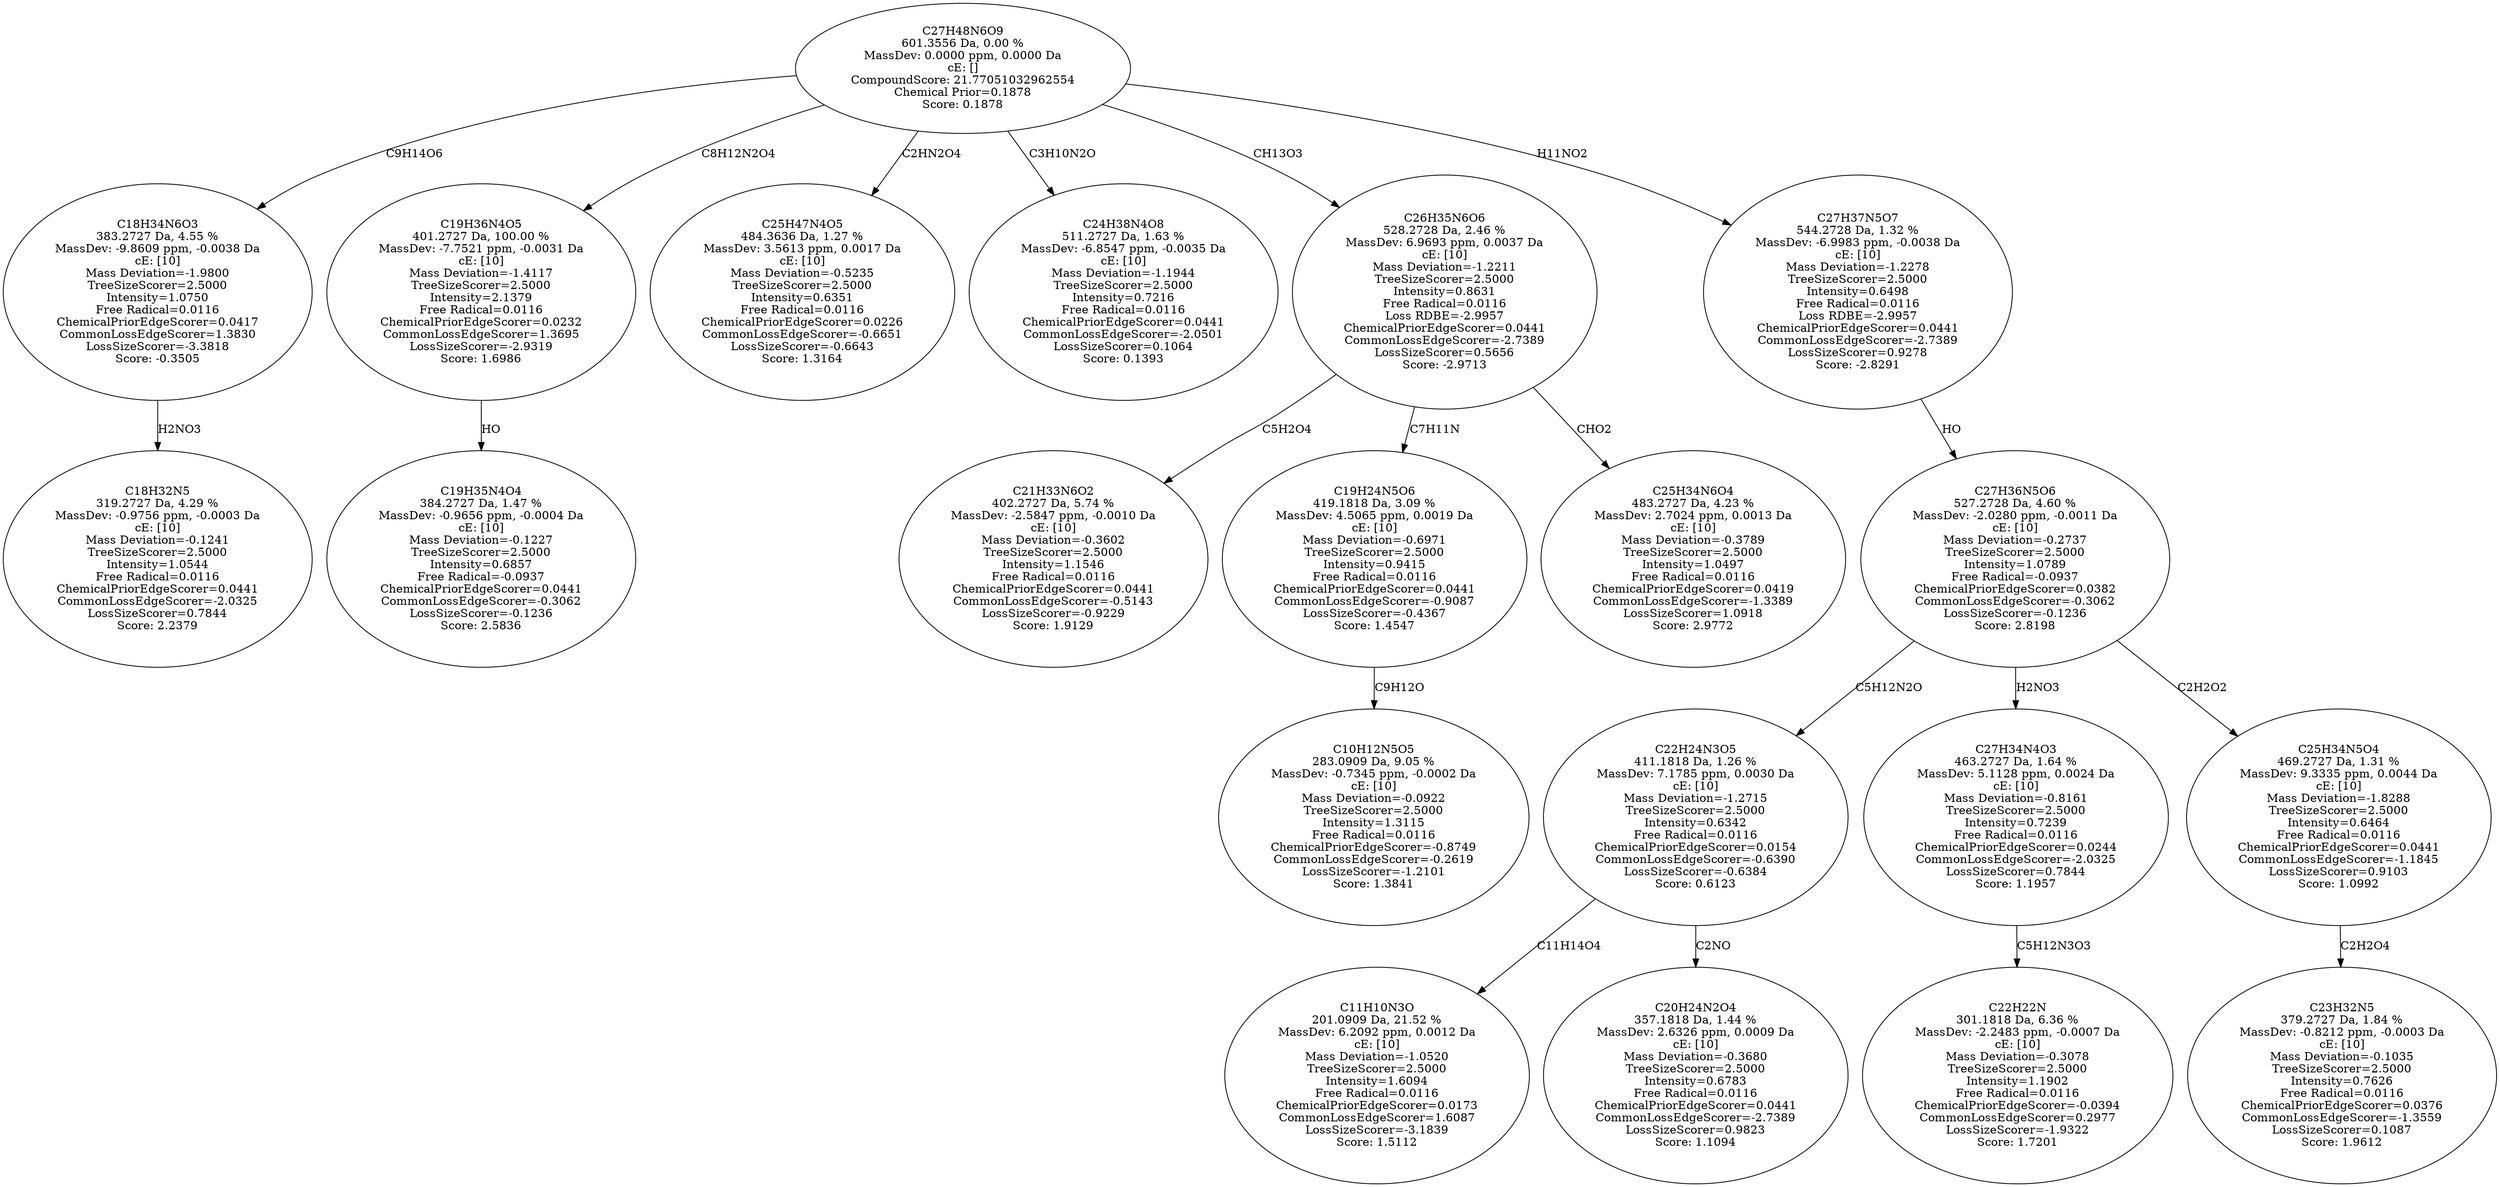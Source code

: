 strict digraph {
v1 [label="C18H32N5\n319.2727 Da, 4.29 %\nMassDev: -0.9756 ppm, -0.0003 Da\ncE: [10]\nMass Deviation=-0.1241\nTreeSizeScorer=2.5000\nIntensity=1.0544\nFree Radical=0.0116\nChemicalPriorEdgeScorer=0.0441\nCommonLossEdgeScorer=-2.0325\nLossSizeScorer=0.7844\nScore: 2.2379"];
v2 [label="C18H34N6O3\n383.2727 Da, 4.55 %\nMassDev: -9.8609 ppm, -0.0038 Da\ncE: [10]\nMass Deviation=-1.9800\nTreeSizeScorer=2.5000\nIntensity=1.0750\nFree Radical=0.0116\nChemicalPriorEdgeScorer=0.0417\nCommonLossEdgeScorer=1.3830\nLossSizeScorer=-3.3818\nScore: -0.3505"];
v3 [label="C19H35N4O4\n384.2727 Da, 1.47 %\nMassDev: -0.9656 ppm, -0.0004 Da\ncE: [10]\nMass Deviation=-0.1227\nTreeSizeScorer=2.5000\nIntensity=0.6857\nFree Radical=-0.0937\nChemicalPriorEdgeScorer=0.0441\nCommonLossEdgeScorer=-0.3062\nLossSizeScorer=-0.1236\nScore: 2.5836"];
v4 [label="C19H36N4O5\n401.2727 Da, 100.00 %\nMassDev: -7.7521 ppm, -0.0031 Da\ncE: [10]\nMass Deviation=-1.4117\nTreeSizeScorer=2.5000\nIntensity=2.1379\nFree Radical=0.0116\nChemicalPriorEdgeScorer=0.0232\nCommonLossEdgeScorer=1.3695\nLossSizeScorer=-2.9319\nScore: 1.6986"];
v5 [label="C25H47N4O5\n484.3636 Da, 1.27 %\nMassDev: 3.5613 ppm, 0.0017 Da\ncE: [10]\nMass Deviation=-0.5235\nTreeSizeScorer=2.5000\nIntensity=0.6351\nFree Radical=0.0116\nChemicalPriorEdgeScorer=0.0226\nCommonLossEdgeScorer=-0.6651\nLossSizeScorer=-0.6643\nScore: 1.3164"];
v6 [label="C24H38N4O8\n511.2727 Da, 1.63 %\nMassDev: -6.8547 ppm, -0.0035 Da\ncE: [10]\nMass Deviation=-1.1944\nTreeSizeScorer=2.5000\nIntensity=0.7216\nFree Radical=0.0116\nChemicalPriorEdgeScorer=0.0441\nCommonLossEdgeScorer=-2.0501\nLossSizeScorer=0.1064\nScore: 0.1393"];
v7 [label="C21H33N6O2\n402.2727 Da, 5.74 %\nMassDev: -2.5847 ppm, -0.0010 Da\ncE: [10]\nMass Deviation=-0.3602\nTreeSizeScorer=2.5000\nIntensity=1.1546\nFree Radical=0.0116\nChemicalPriorEdgeScorer=0.0441\nCommonLossEdgeScorer=-0.5143\nLossSizeScorer=-0.9229\nScore: 1.9129"];
v8 [label="C10H12N5O5\n283.0909 Da, 9.05 %\nMassDev: -0.7345 ppm, -0.0002 Da\ncE: [10]\nMass Deviation=-0.0922\nTreeSizeScorer=2.5000\nIntensity=1.3115\nFree Radical=0.0116\nChemicalPriorEdgeScorer=-0.8749\nCommonLossEdgeScorer=-0.2619\nLossSizeScorer=-1.2101\nScore: 1.3841"];
v9 [label="C19H24N5O6\n419.1818 Da, 3.09 %\nMassDev: 4.5065 ppm, 0.0019 Da\ncE: [10]\nMass Deviation=-0.6971\nTreeSizeScorer=2.5000\nIntensity=0.9415\nFree Radical=0.0116\nChemicalPriorEdgeScorer=0.0441\nCommonLossEdgeScorer=-0.9087\nLossSizeScorer=-0.4367\nScore: 1.4547"];
v10 [label="C25H34N6O4\n483.2727 Da, 4.23 %\nMassDev: 2.7024 ppm, 0.0013 Da\ncE: [10]\nMass Deviation=-0.3789\nTreeSizeScorer=2.5000\nIntensity=1.0497\nFree Radical=0.0116\nChemicalPriorEdgeScorer=0.0419\nCommonLossEdgeScorer=-1.3389\nLossSizeScorer=1.0918\nScore: 2.9772"];
v11 [label="C26H35N6O6\n528.2728 Da, 2.46 %\nMassDev: 6.9693 ppm, 0.0037 Da\ncE: [10]\nMass Deviation=-1.2211\nTreeSizeScorer=2.5000\nIntensity=0.8631\nFree Radical=0.0116\nLoss RDBE=-2.9957\nChemicalPriorEdgeScorer=0.0441\nCommonLossEdgeScorer=-2.7389\nLossSizeScorer=0.5656\nScore: -2.9713"];
v12 [label="C11H10N3O\n201.0909 Da, 21.52 %\nMassDev: 6.2092 ppm, 0.0012 Da\ncE: [10]\nMass Deviation=-1.0520\nTreeSizeScorer=2.5000\nIntensity=1.6094\nFree Radical=0.0116\nChemicalPriorEdgeScorer=0.0173\nCommonLossEdgeScorer=1.6087\nLossSizeScorer=-3.1839\nScore: 1.5112"];
v13 [label="C20H24N2O4\n357.1818 Da, 1.44 %\nMassDev: 2.6326 ppm, 0.0009 Da\ncE: [10]\nMass Deviation=-0.3680\nTreeSizeScorer=2.5000\nIntensity=0.6783\nFree Radical=0.0116\nChemicalPriorEdgeScorer=0.0441\nCommonLossEdgeScorer=-2.7389\nLossSizeScorer=0.9823\nScore: 1.1094"];
v14 [label="C22H24N3O5\n411.1818 Da, 1.26 %\nMassDev: 7.1785 ppm, 0.0030 Da\ncE: [10]\nMass Deviation=-1.2715\nTreeSizeScorer=2.5000\nIntensity=0.6342\nFree Radical=0.0116\nChemicalPriorEdgeScorer=0.0154\nCommonLossEdgeScorer=-0.6390\nLossSizeScorer=-0.6384\nScore: 0.6123"];
v15 [label="C22H22N\n301.1818 Da, 6.36 %\nMassDev: -2.2483 ppm, -0.0007 Da\ncE: [10]\nMass Deviation=-0.3078\nTreeSizeScorer=2.5000\nIntensity=1.1902\nFree Radical=0.0116\nChemicalPriorEdgeScorer=-0.0394\nCommonLossEdgeScorer=0.2977\nLossSizeScorer=-1.9322\nScore: 1.7201"];
v16 [label="C27H34N4O3\n463.2727 Da, 1.64 %\nMassDev: 5.1128 ppm, 0.0024 Da\ncE: [10]\nMass Deviation=-0.8161\nTreeSizeScorer=2.5000\nIntensity=0.7239\nFree Radical=0.0116\nChemicalPriorEdgeScorer=0.0244\nCommonLossEdgeScorer=-2.0325\nLossSizeScorer=0.7844\nScore: 1.1957"];
v17 [label="C23H32N5\n379.2727 Da, 1.84 %\nMassDev: -0.8212 ppm, -0.0003 Da\ncE: [10]\nMass Deviation=-0.1035\nTreeSizeScorer=2.5000\nIntensity=0.7626\nFree Radical=0.0116\nChemicalPriorEdgeScorer=0.0376\nCommonLossEdgeScorer=-1.3559\nLossSizeScorer=0.1087\nScore: 1.9612"];
v18 [label="C25H34N5O4\n469.2727 Da, 1.31 %\nMassDev: 9.3335 ppm, 0.0044 Da\ncE: [10]\nMass Deviation=-1.8288\nTreeSizeScorer=2.5000\nIntensity=0.6464\nFree Radical=0.0116\nChemicalPriorEdgeScorer=0.0441\nCommonLossEdgeScorer=-1.1845\nLossSizeScorer=0.9103\nScore: 1.0992"];
v19 [label="C27H36N5O6\n527.2728 Da, 4.60 %\nMassDev: -2.0280 ppm, -0.0011 Da\ncE: [10]\nMass Deviation=-0.2737\nTreeSizeScorer=2.5000\nIntensity=1.0789\nFree Radical=-0.0937\nChemicalPriorEdgeScorer=0.0382\nCommonLossEdgeScorer=-0.3062\nLossSizeScorer=-0.1236\nScore: 2.8198"];
v20 [label="C27H37N5O7\n544.2728 Da, 1.32 %\nMassDev: -6.9983 ppm, -0.0038 Da\ncE: [10]\nMass Deviation=-1.2278\nTreeSizeScorer=2.5000\nIntensity=0.6498\nFree Radical=0.0116\nLoss RDBE=-2.9957\nChemicalPriorEdgeScorer=0.0441\nCommonLossEdgeScorer=-2.7389\nLossSizeScorer=0.9278\nScore: -2.8291"];
v21 [label="C27H48N6O9\n601.3556 Da, 0.00 %\nMassDev: 0.0000 ppm, 0.0000 Da\ncE: []\nCompoundScore: 21.77051032962554\nChemical Prior=0.1878\nScore: 0.1878"];
v2 -> v1 [label="H2NO3"];
v21 -> v2 [label="C9H14O6"];
v4 -> v3 [label="HO"];
v21 -> v4 [label="C8H12N2O4"];
v21 -> v5 [label="C2HN2O4"];
v21 -> v6 [label="C3H10N2O"];
v11 -> v7 [label="C5H2O4"];
v9 -> v8 [label="C9H12O"];
v11 -> v9 [label="C7H11N"];
v11 -> v10 [label="CHO2"];
v21 -> v11 [label="CH13O3"];
v14 -> v12 [label="C11H14O4"];
v14 -> v13 [label="C2NO"];
v19 -> v14 [label="C5H12N2O"];
v16 -> v15 [label="C5H12N3O3"];
v19 -> v16 [label="H2NO3"];
v18 -> v17 [label="C2H2O4"];
v19 -> v18 [label="C2H2O2"];
v20 -> v19 [label="HO"];
v21 -> v20 [label="H11NO2"];
}